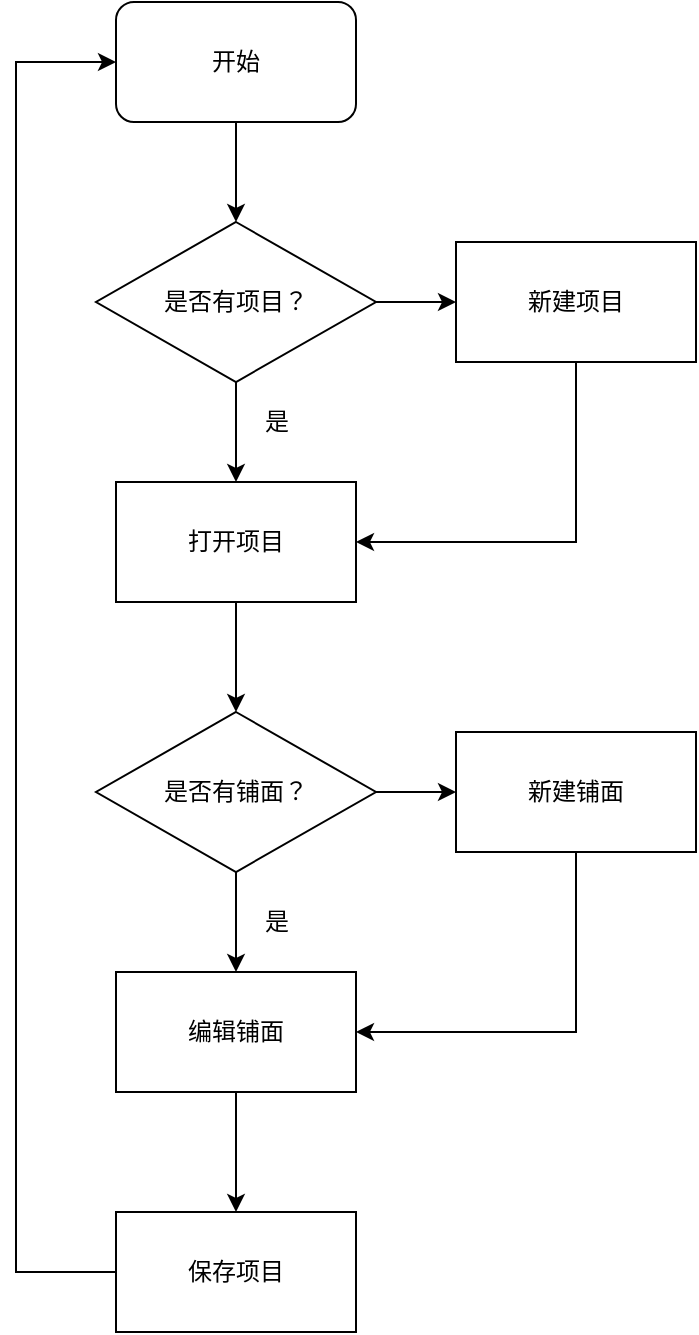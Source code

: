 <mxfile version="14.1.1" type="github">
  <diagram id="6NrlT_ZrzAe5o9Muf2mj" name="Page-1">
    <mxGraphModel dx="946" dy="620" grid="1" gridSize="10" guides="1" tooltips="1" connect="1" arrows="1" fold="1" page="1" pageScale="1" pageWidth="827" pageHeight="1169" math="0" shadow="0">
      <root>
        <mxCell id="0" />
        <mxCell id="1" parent="0" />
        <mxCell id="XSKvidxWiFN1tVuBs4w0-19" style="edgeStyle=orthogonalEdgeStyle;rounded=0;orthogonalLoop=1;jettySize=auto;html=1;exitX=0.5;exitY=1;exitDx=0;exitDy=0;entryX=0.5;entryY=0;entryDx=0;entryDy=0;" parent="1" source="XSKvidxWiFN1tVuBs4w0-2" target="XSKvidxWiFN1tVuBs4w0-16" edge="1">
          <mxGeometry relative="1" as="geometry" />
        </mxCell>
        <mxCell id="XSKvidxWiFN1tVuBs4w0-2" value="开始" style="rounded=1;whiteSpace=wrap;html=1;" parent="1" vertex="1">
          <mxGeometry x="320" y="230" width="120" height="60" as="geometry" />
        </mxCell>
        <mxCell id="XSKvidxWiFN1tVuBs4w0-11" style="edgeStyle=orthogonalEdgeStyle;rounded=0;orthogonalLoop=1;jettySize=auto;html=1;exitX=0.5;exitY=1;exitDx=0;exitDy=0;entryX=0.5;entryY=0;entryDx=0;entryDy=0;" parent="1" source="XSKvidxWiFN1tVuBs4w0-4" target="XSKvidxWiFN1tVuBs4w0-6" edge="1">
          <mxGeometry relative="1" as="geometry" />
        </mxCell>
        <mxCell id="XSKvidxWiFN1tVuBs4w0-13" style="edgeStyle=orthogonalEdgeStyle;rounded=0;orthogonalLoop=1;jettySize=auto;html=1;exitX=1;exitY=0.5;exitDx=0;exitDy=0;entryX=0;entryY=0.5;entryDx=0;entryDy=0;" parent="1" source="XSKvidxWiFN1tVuBs4w0-4" target="XSKvidxWiFN1tVuBs4w0-5" edge="1">
          <mxGeometry relative="1" as="geometry" />
        </mxCell>
        <mxCell id="XSKvidxWiFN1tVuBs4w0-4" value="是否有铺面？" style="rhombus;whiteSpace=wrap;html=1;" parent="1" vertex="1">
          <mxGeometry x="310" y="585" width="140" height="80" as="geometry" />
        </mxCell>
        <mxCell id="XSKvidxWiFN1tVuBs4w0-14" style="edgeStyle=orthogonalEdgeStyle;rounded=0;orthogonalLoop=1;jettySize=auto;html=1;exitX=0.5;exitY=1;exitDx=0;exitDy=0;entryX=1;entryY=0.5;entryDx=0;entryDy=0;" parent="1" source="XSKvidxWiFN1tVuBs4w0-5" target="XSKvidxWiFN1tVuBs4w0-6" edge="1">
          <mxGeometry relative="1" as="geometry" />
        </mxCell>
        <mxCell id="XSKvidxWiFN1tVuBs4w0-5" value="新建铺面" style="rounded=0;whiteSpace=wrap;html=1;" parent="1" vertex="1">
          <mxGeometry x="490" y="595" width="120" height="60" as="geometry" />
        </mxCell>
        <mxCell id="XSKvidxWiFN1tVuBs4w0-12" style="edgeStyle=orthogonalEdgeStyle;rounded=0;orthogonalLoop=1;jettySize=auto;html=1;exitX=0.5;exitY=1;exitDx=0;exitDy=0;entryX=0.5;entryY=0;entryDx=0;entryDy=0;" parent="1" source="XSKvidxWiFN1tVuBs4w0-6" target="XSKvidxWiFN1tVuBs4w0-7" edge="1">
          <mxGeometry relative="1" as="geometry" />
        </mxCell>
        <mxCell id="XSKvidxWiFN1tVuBs4w0-6" value="编辑铺面" style="rounded=0;whiteSpace=wrap;html=1;" parent="1" vertex="1">
          <mxGeometry x="320" y="715" width="120" height="60" as="geometry" />
        </mxCell>
        <mxCell id="XSKvidxWiFN1tVuBs4w0-24" style="edgeStyle=orthogonalEdgeStyle;rounded=0;orthogonalLoop=1;jettySize=auto;html=1;exitX=0;exitY=0.5;exitDx=0;exitDy=0;entryX=0;entryY=0.5;entryDx=0;entryDy=0;" parent="1" source="XSKvidxWiFN1tVuBs4w0-7" target="XSKvidxWiFN1tVuBs4w0-2" edge="1">
          <mxGeometry relative="1" as="geometry">
            <Array as="points">
              <mxPoint x="270" y="865" />
              <mxPoint x="270" y="260" />
            </Array>
          </mxGeometry>
        </mxCell>
        <mxCell id="XSKvidxWiFN1tVuBs4w0-7" value="保存项目" style="rounded=0;whiteSpace=wrap;html=1;" parent="1" vertex="1">
          <mxGeometry x="320" y="835" width="120" height="60" as="geometry" />
        </mxCell>
        <mxCell id="XSKvidxWiFN1tVuBs4w0-20" style="edgeStyle=orthogonalEdgeStyle;rounded=0;orthogonalLoop=1;jettySize=auto;html=1;exitX=0.5;exitY=1;exitDx=0;exitDy=0;entryX=0.5;entryY=0;entryDx=0;entryDy=0;" parent="1" source="XSKvidxWiFN1tVuBs4w0-16" target="XSKvidxWiFN1tVuBs4w0-17" edge="1">
          <mxGeometry relative="1" as="geometry" />
        </mxCell>
        <mxCell id="XSKvidxWiFN1tVuBs4w0-22" style="edgeStyle=orthogonalEdgeStyle;rounded=0;orthogonalLoop=1;jettySize=auto;html=1;exitX=1;exitY=0.5;exitDx=0;exitDy=0;" parent="1" source="XSKvidxWiFN1tVuBs4w0-16" target="XSKvidxWiFN1tVuBs4w0-18" edge="1">
          <mxGeometry relative="1" as="geometry" />
        </mxCell>
        <mxCell id="XSKvidxWiFN1tVuBs4w0-16" value="是否有项目？" style="rhombus;whiteSpace=wrap;html=1;" parent="1" vertex="1">
          <mxGeometry x="310" y="340" width="140" height="80" as="geometry" />
        </mxCell>
        <mxCell id="XSKvidxWiFN1tVuBs4w0-21" style="edgeStyle=orthogonalEdgeStyle;rounded=0;orthogonalLoop=1;jettySize=auto;html=1;exitX=0.5;exitY=1;exitDx=0;exitDy=0;entryX=0.5;entryY=0;entryDx=0;entryDy=0;" parent="1" source="XSKvidxWiFN1tVuBs4w0-17" target="XSKvidxWiFN1tVuBs4w0-4" edge="1">
          <mxGeometry relative="1" as="geometry" />
        </mxCell>
        <mxCell id="XSKvidxWiFN1tVuBs4w0-17" value="打开项目" style="rounded=0;whiteSpace=wrap;html=1;" parent="1" vertex="1">
          <mxGeometry x="320" y="470" width="120" height="60" as="geometry" />
        </mxCell>
        <mxCell id="XSKvidxWiFN1tVuBs4w0-23" style="edgeStyle=orthogonalEdgeStyle;rounded=0;orthogonalLoop=1;jettySize=auto;html=1;exitX=0.5;exitY=1;exitDx=0;exitDy=0;entryX=1;entryY=0.5;entryDx=0;entryDy=0;" parent="1" source="XSKvidxWiFN1tVuBs4w0-18" target="XSKvidxWiFN1tVuBs4w0-17" edge="1">
          <mxGeometry relative="1" as="geometry" />
        </mxCell>
        <mxCell id="XSKvidxWiFN1tVuBs4w0-18" value="新建项目" style="rounded=0;whiteSpace=wrap;html=1;" parent="1" vertex="1">
          <mxGeometry x="490" y="350" width="120" height="60" as="geometry" />
        </mxCell>
        <mxCell id="gaxnLSf-YkF5bGpVqg0J-1" value="是" style="text;html=1;align=center;verticalAlign=middle;resizable=0;points=[];autosize=1;" vertex="1" parent="1">
          <mxGeometry x="385" y="430" width="30" height="20" as="geometry" />
        </mxCell>
        <mxCell id="gaxnLSf-YkF5bGpVqg0J-2" value="是" style="text;html=1;align=center;verticalAlign=middle;resizable=0;points=[];autosize=1;" vertex="1" parent="1">
          <mxGeometry x="385" y="680" width="30" height="20" as="geometry" />
        </mxCell>
      </root>
    </mxGraphModel>
  </diagram>
</mxfile>
